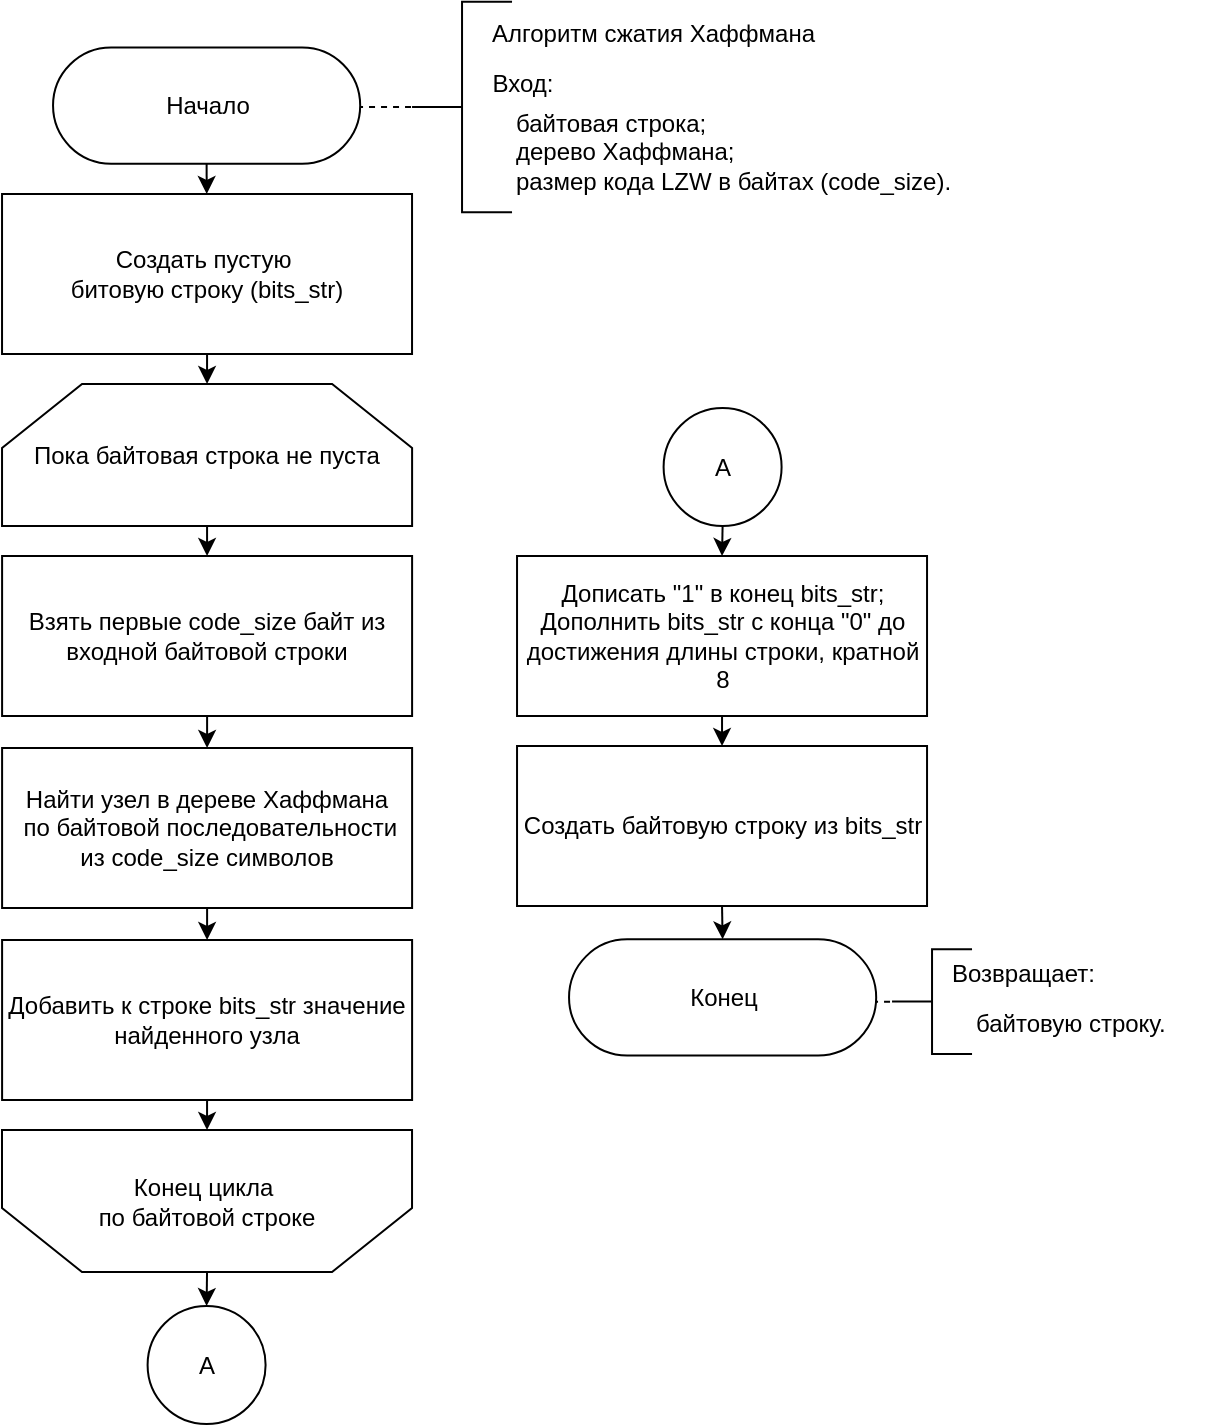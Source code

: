 <mxfile>
    <diagram id="tPg7lvVMtvuBfPQgrAko" name="Страница 1">
        <mxGraphModel dx="2379" dy="1381" grid="1" gridSize="10" guides="1" tooltips="1" connect="1" arrows="1" fold="1" page="1" pageScale="1" pageWidth="827" pageHeight="1169" math="0" shadow="0">
            <root>
                <mxCell id="0"/>
                <mxCell id="1" parent="0"/>
                <mxCell id="17" style="edgeStyle=none;html=1;entryX=0;entryY=0.5;entryDx=0;entryDy=0;entryPerimeter=0;fontSize=12;endArrow=none;endFill=0;dashed=1;exitX=1;exitY=0.5;exitDx=0;exitDy=0;exitPerimeter=0;" parent="1" target="8" edge="1">
                    <mxGeometry relative="1" as="geometry">
                        <mxPoint x="207.52" y="72.5" as="sourcePoint"/>
                    </mxGeometry>
                </mxCell>
                <mxCell id="43" style="edgeStyle=none;html=1;exitX=0.5;exitY=0;exitDx=0;exitDy=0;" parent="1" source="125" target="21" edge="1">
                    <mxGeometry relative="1" as="geometry">
                        <mxPoint x="132.52" y="98.75" as="sourcePoint"/>
                    </mxGeometry>
                </mxCell>
                <mxCell id="8" value="" style="strokeWidth=1;html=1;shape=mxgraph.flowchart.annotation_2;align=left;labelPosition=right;pointerEvents=1;strokeColor=default;fontSize=13;gradientColor=none;" parent="1" vertex="1">
                    <mxGeometry x="235.02" y="19.85" width="50" height="105.31" as="geometry"/>
                </mxCell>
                <mxCell id="9" value="&lt;span style=&quot;font-size: 12px;&quot;&gt;&lt;font style=&quot;color: rgb(0, 0, 0);&quot;&gt;Алгоритм сжатия Хаффмана&lt;/font&gt;&lt;/span&gt;" style="text;html=1;align=left;verticalAlign=middle;resizable=0;points=[];autosize=1;strokeColor=none;fillColor=none;fontSize=13;strokeWidth=1;" parent="1" vertex="1">
                    <mxGeometry x="272.52" y="19.85" width="190" height="30" as="geometry"/>
                </mxCell>
                <mxCell id="10" value="Вход:" style="text;html=1;align=center;verticalAlign=middle;resizable=0;points=[];autosize=1;strokeColor=none;fillColor=none;fontSize=12;" parent="1" vertex="1">
                    <mxGeometry x="265.02" y="45.78" width="50" height="30" as="geometry"/>
                </mxCell>
                <mxCell id="11" value="&lt;span style=&quot;color: rgb(0, 0, 0);&quot;&gt;байтовая строка;&lt;/span&gt;&lt;div&gt;&lt;font style=&quot;color: rgb(0, 0, 0);&quot;&gt;дерево Хаффмана;&lt;/font&gt;&lt;br&gt;&lt;div&gt;&lt;div style=&quot;scrollbar-color: light-dark(#e2e2e2, #4b4b4b)&lt;br/&gt;&#x9;&#x9;&#x9;&#x9;&#x9;light-dark(#fbfbfb, var(--dark-panel-color));&quot;&gt;&lt;font&gt;&lt;font style=&quot;color: rgb(0, 0, 0);&quot;&gt;размер кода LZW в байтах (&lt;/font&gt;&lt;span style=&quot;scrollbar-color: light-dark(#e2e2e2, #4b4b4b)&lt;br/&gt;&#x9;&#x9;&#x9;&#x9;&#x9;light-dark(#fbfbfb, var(--dark-panel-color)); background-color: transparent; color: rgb(63, 63, 63);&quot;&gt;&lt;font style=&quot;color: rgb(0, 0, 0);&quot;&gt;code_size&lt;/font&gt;&lt;/span&gt;&lt;span style=&quot;color: light-dark(rgb(0, 0, 0), rgb(237, 237, 237)); scrollbar-color: light-dark(#e2e2e2, #4b4b4b)&lt;br/&gt;&#x9;&#x9;&#x9;&#x9;&#x9;light-dark(#fbfbfb, var(--dark-panel-color)); background-color: transparent;&quot;&gt;).&lt;/span&gt;&lt;/font&gt;&lt;/div&gt;&lt;/div&gt;&lt;/div&gt;" style="text;html=1;align=left;verticalAlign=middle;resizable=0;points=[];autosize=1;strokeColor=none;fillColor=none;fontSize=12;" parent="1" vertex="1">
                    <mxGeometry x="285.02" y="65.16" width="240" height="60" as="geometry"/>
                </mxCell>
                <mxCell id="52" style="edgeStyle=none;html=1;exitX=0.5;exitY=1;exitDx=0;exitDy=0;entryX=0.5;entryY=0;entryDx=0;entryDy=0;" parent="1" source="21" target="119" edge="1">
                    <mxGeometry relative="1" as="geometry">
                        <mxPoint x="132.52" y="240" as="targetPoint"/>
                    </mxGeometry>
                </mxCell>
                <mxCell id="21" value="Создать пустую&amp;nbsp;&lt;div&gt;&lt;font style=&quot;color: rgb(0, 0, 0);&quot;&gt;битовую строку (bits_str)&lt;/font&gt;&lt;/div&gt;" style="rounded=0;whiteSpace=wrap;html=1;strokeColor=default;strokeWidth=1;fontSize=12;gradientColor=none;" parent="1" vertex="1">
                    <mxGeometry x="30.02" y="116" width="205" height="80" as="geometry"/>
                </mxCell>
                <mxCell id="31" style="edgeStyle=none;html=1;entryX=0;entryY=0.5;entryDx=0;entryDy=0;entryPerimeter=0;fontSize=12;endArrow=none;endFill=0;dashed=1;exitX=1;exitY=0.5;exitDx=0;exitDy=0;exitPerimeter=0;" parent="1" target="32" edge="1">
                    <mxGeometry relative="1" as="geometry">
                        <mxPoint x="465.02" y="519.85" as="sourcePoint"/>
                    </mxGeometry>
                </mxCell>
                <mxCell id="32" value="" style="strokeWidth=1;html=1;shape=mxgraph.flowchart.annotation_2;align=left;labelPosition=right;pointerEvents=1;strokeColor=default;fontSize=13;gradientColor=none;" parent="1" vertex="1">
                    <mxGeometry x="475.02" y="493.67" width="40" height="52.28" as="geometry"/>
                </mxCell>
                <mxCell id="36" value="Возвращает:" style="text;html=1;align=left;verticalAlign=middle;resizable=0;points=[];autosize=1;strokeColor=none;fillColor=none;fontSize=12;" parent="1" vertex="1">
                    <mxGeometry x="502.52" y="490.7" width="100" height="30" as="geometry"/>
                </mxCell>
                <mxCell id="37" value="&lt;span style=&quot;color: rgb(0, 0, 0);&quot;&gt;байтовую строку&lt;/span&gt;&lt;span style=&quot;background-color: transparent;&quot;&gt;.&lt;/span&gt;" style="text;html=1;align=left;verticalAlign=middle;resizable=0;points=[];autosize=1;strokeColor=none;fillColor=none;fontSize=12;" parent="1" vertex="1">
                    <mxGeometry x="515.02" y="516.1" width="120" height="30" as="geometry"/>
                </mxCell>
                <mxCell id="127" style="edgeStyle=none;html=1;exitX=0.5;exitY=1;exitDx=0;exitDy=0;entryX=0.5;entryY=1;entryDx=0;entryDy=0;" parent="1" source="72" target="126" edge="1">
                    <mxGeometry relative="1" as="geometry"/>
                </mxCell>
                <mxCell id="72" value="&lt;span style=&quot;color: rgb(0, 0, 0);&quot;&gt;Создать байтовую строку из bits_str&lt;/span&gt;" style="rounded=0;whiteSpace=wrap;html=1;strokeColor=default;strokeWidth=1;fontSize=12;gradientColor=none;" parent="1" vertex="1">
                    <mxGeometry x="287.52" y="392" width="205" height="80" as="geometry"/>
                </mxCell>
                <mxCell id="114" style="edgeStyle=none;html=1;exitX=0.5;exitY=1;exitDx=0;exitDy=0;entryX=0.5;entryY=0;entryDx=0;entryDy=0;" parent="1" source="106" target="109" edge="1">
                    <mxGeometry relative="1" as="geometry"/>
                </mxCell>
                <mxCell id="106" value="Взять первые code_size байт из входной байтовой строки" style="rounded=0;whiteSpace=wrap;html=1;strokeColor=default;strokeWidth=1;fontSize=12;gradientColor=none;" parent="1" vertex="1">
                    <mxGeometry x="30.05" y="297" width="205" height="80" as="geometry"/>
                </mxCell>
                <mxCell id="115" style="edgeStyle=none;html=1;exitX=0.5;exitY=1;exitDx=0;exitDy=0;" parent="1" source="109" target="110" edge="1">
                    <mxGeometry relative="1" as="geometry"/>
                </mxCell>
                <mxCell id="109" value="Найти узел в дереве Хаффмана&lt;div&gt;&amp;nbsp;&lt;font style=&quot;color: rgb(0, 0, 0);&quot;&gt;по байтовой последовательности&lt;/font&gt; из&amp;nbsp;&lt;span style=&quot;color: rgb(0, 0, 0); background-color: transparent;&quot;&gt;code_size символов&lt;/span&gt;&lt;/div&gt;" style="rounded=0;whiteSpace=wrap;html=1;strokeColor=default;strokeWidth=1;fontSize=12;gradientColor=none;" parent="1" vertex="1">
                    <mxGeometry x="30.05" y="393" width="205" height="80" as="geometry"/>
                </mxCell>
                <mxCell id="124" style="edgeStyle=none;html=1;exitX=0.5;exitY=1;exitDx=0;exitDy=0;entryX=0.5;entryY=1;entryDx=0;entryDy=0;" parent="1" source="110" target="122" edge="1">
                    <mxGeometry relative="1" as="geometry"/>
                </mxCell>
                <mxCell id="110" value="Добавить к строке bits_str значение найденного узла" style="rounded=0;whiteSpace=wrap;html=1;strokeColor=default;strokeWidth=1;fontSize=12;gradientColor=none;" parent="1" vertex="1">
                    <mxGeometry x="30.05" y="489" width="205" height="80" as="geometry"/>
                </mxCell>
                <mxCell id="118" style="edgeStyle=none;html=1;exitX=0.5;exitY=1;exitDx=0;exitDy=0;entryX=0.5;entryY=0;entryDx=0;entryDy=0;" parent="1" source="116" target="72" edge="1">
                    <mxGeometry relative="1" as="geometry"/>
                </mxCell>
                <mxCell id="116" value="&lt;span style=&quot;color: rgb(0, 0, 0);&quot;&gt;Дописать&lt;span style=&quot;color: rgb(0, 0, 0);&quot;&gt;&amp;nbsp;&quot;1&quot;&amp;nbsp;&lt;/span&gt;в конец bits_str;&lt;/span&gt;&lt;div&gt;&lt;span style=&quot;color: rgb(0, 0, 0);&quot;&gt;Дополнить&amp;nbsp;&lt;/span&gt;&lt;span style=&quot;color: rgb(0, 0, 0); background-color: transparent;&quot;&gt;bits_str&lt;/span&gt;&lt;span style=&quot;background-color: transparent;&quot;&gt;&amp;nbsp;&lt;font style=&quot;color: rgb(0, 0, 0);&quot;&gt;с конца &quot;0&quot; до достижения длины строки, кратной 8&lt;/font&gt;&lt;/span&gt;&lt;/div&gt;" style="rounded=0;whiteSpace=wrap;html=1;strokeColor=default;strokeWidth=1;fontSize=12;gradientColor=none;" parent="1" vertex="1">
                    <mxGeometry x="287.52" y="297" width="205" height="80" as="geometry"/>
                </mxCell>
                <mxCell id="120" style="edgeStyle=none;html=1;exitX=0.5;exitY=1;exitDx=0;exitDy=0;" parent="1" source="119" target="106" edge="1">
                    <mxGeometry relative="1" as="geometry"/>
                </mxCell>
                <mxCell id="119" value="Пока байтовая строка не пуста" style="shape=loopLimit;whiteSpace=wrap;html=1;size=40;" parent="1" vertex="1">
                    <mxGeometry x="30.02" y="211" width="205.03" height="71" as="geometry"/>
                </mxCell>
                <mxCell id="123" style="edgeStyle=none;html=1;exitX=0.5;exitY=0;exitDx=0;exitDy=0;entryX=0;entryY=0.5;entryDx=0;entryDy=0;" parent="1" source="122" target="128" edge="1">
                    <mxGeometry relative="1" as="geometry"/>
                </mxCell>
                <mxCell id="122" value="&lt;span style=&quot;color: rgb(0, 0, 0);&quot;&gt;Конец цикла&amp;nbsp;&lt;/span&gt;&lt;div&gt;&lt;span style=&quot;color: rgb(0, 0, 0);&quot;&gt;по байтовой строке&lt;/span&gt;&lt;/div&gt;" style="shape=loopLimit;whiteSpace=wrap;html=1;size=40;direction=west;" parent="1" vertex="1">
                    <mxGeometry x="30.0" y="584" width="205.02" height="71" as="geometry"/>
                </mxCell>
                <mxCell id="125" value="&lt;span style=&quot;color: rgb(0, 0, 0); font-family: Helvetica; font-size: 12px;&quot;&gt;Начало&lt;/span&gt;" style="rounded=1;whiteSpace=wrap;html=1;fontSize=14;spacing=3;strokeWidth=1;glass=0;flipH=1;flipV=0;rotation=0;direction=west;arcSize=50;fontFamily=Times New Roman;" parent="1" vertex="1">
                    <mxGeometry x="55.52" y="42.78" width="153.57" height="58.06" as="geometry"/>
                </mxCell>
                <mxCell id="126" value="&lt;span style=&quot;color: rgb(0, 0, 0); font-family: Helvetica; font-size: 12px;&quot;&gt;Конец&lt;/span&gt;" style="rounded=1;whiteSpace=wrap;html=1;fontSize=14;spacing=3;strokeWidth=1;glass=0;flipH=1;flipV=0;rotation=0;direction=west;arcSize=50;fontFamily=Times New Roman;" parent="1" vertex="1">
                    <mxGeometry x="313.52" y="488.67" width="153.57" height="58.06" as="geometry"/>
                </mxCell>
                <mxCell id="128" value="А" style="ellipse;whiteSpace=wrap;html=1;aspect=fixed;direction=south;" vertex="1" parent="1">
                    <mxGeometry x="102.8" y="672" width="59" height="59" as="geometry"/>
                </mxCell>
                <mxCell id="130" style="edgeStyle=none;html=1;exitX=1;exitY=0.5;exitDx=0;exitDy=0;entryX=0.5;entryY=0;entryDx=0;entryDy=0;" edge="1" parent="1" source="129" target="116">
                    <mxGeometry relative="1" as="geometry"/>
                </mxCell>
                <mxCell id="129" value="А" style="ellipse;whiteSpace=wrap;html=1;aspect=fixed;direction=south;" vertex="1" parent="1">
                    <mxGeometry x="360.8" y="223.0" width="59" height="59" as="geometry"/>
                </mxCell>
            </root>
        </mxGraphModel>
    </diagram>
</mxfile>